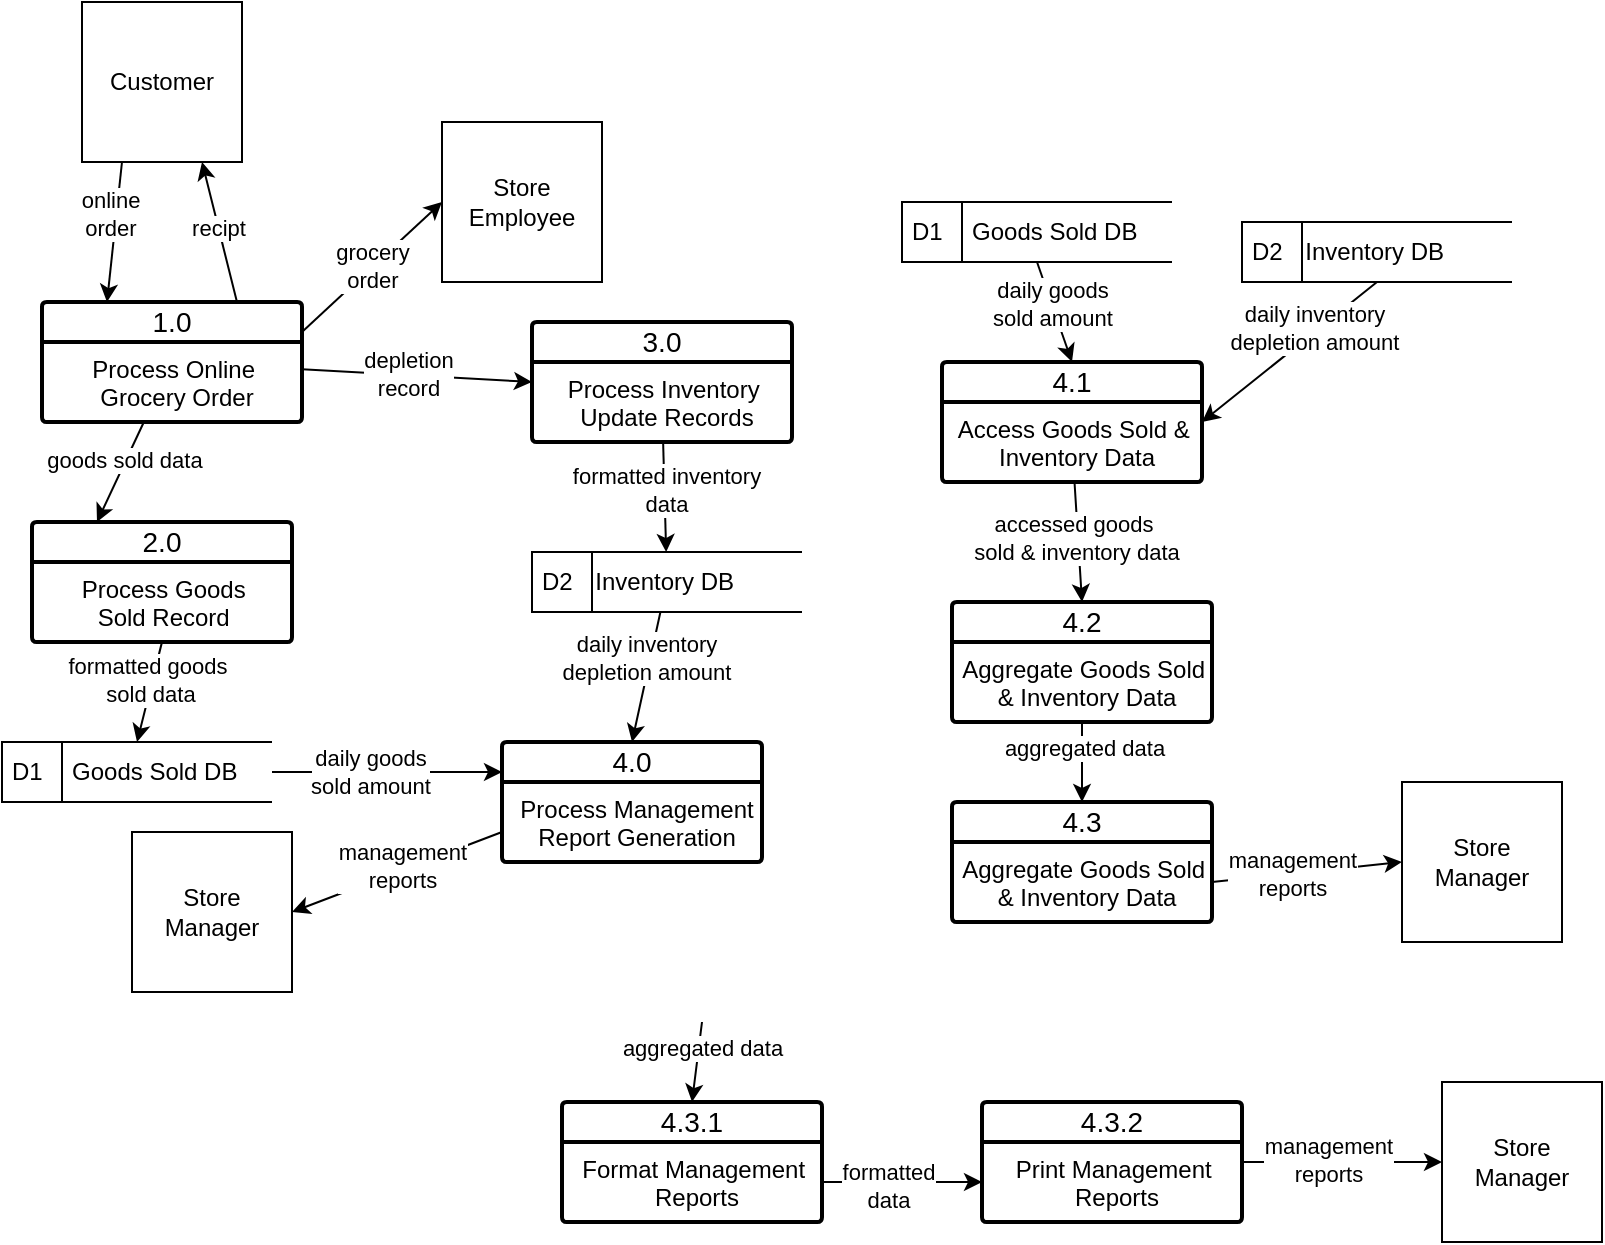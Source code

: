 <mxfile version="24.8.4">
  <diagram name="Page-1" id="Dm_ecEkMfp2Rh_jy03LD">
    <mxGraphModel dx="1311" dy="517" grid="1" gridSize="10" guides="1" tooltips="1" connect="1" arrows="1" fold="1" page="1" pageScale="1" pageWidth="1100" pageHeight="850" math="0" shadow="0">
      <root>
        <mxCell id="0" />
        <mxCell id="1" parent="0" />
        <mxCell id="cvkW4ehz1avMD9mZ60WW-6" style="rounded=0;orthogonalLoop=1;jettySize=auto;html=1;entryX=0.75;entryY=1;entryDx=0;entryDy=0;exitX=0.75;exitY=0;exitDx=0;exitDy=0;" parent="1" source="cvkW4ehz1avMD9mZ60WW-19" target="cvkW4ehz1avMD9mZ60WW-4" edge="1">
          <mxGeometry relative="1" as="geometry">
            <mxPoint x="332.5" y="150" as="sourcePoint" />
          </mxGeometry>
        </mxCell>
        <mxCell id="cvkW4ehz1avMD9mZ60WW-8" value="recipt" style="edgeLabel;html=1;align=center;verticalAlign=middle;resizable=0;points=[];" parent="cvkW4ehz1avMD9mZ60WW-6" vertex="1" connectable="0">
          <mxGeometry x="0.061" relative="1" as="geometry">
            <mxPoint as="offset" />
          </mxGeometry>
        </mxCell>
        <mxCell id="cvkW4ehz1avMD9mZ60WW-5" style="rounded=0;orthogonalLoop=1;jettySize=auto;html=1;exitX=0.25;exitY=1;exitDx=0;exitDy=0;entryX=0.25;entryY=0;entryDx=0;entryDy=0;" parent="1" source="cvkW4ehz1avMD9mZ60WW-4" target="cvkW4ehz1avMD9mZ60WW-19" edge="1">
          <mxGeometry relative="1" as="geometry">
            <mxPoint x="267.5" y="150" as="targetPoint" />
          </mxGeometry>
        </mxCell>
        <mxCell id="cvkW4ehz1avMD9mZ60WW-7" value="online&lt;div&gt;order&lt;/div&gt;" style="edgeLabel;html=1;align=center;verticalAlign=middle;resizable=0;points=[];" parent="cvkW4ehz1avMD9mZ60WW-5" vertex="1" connectable="0">
          <mxGeometry x="-0.242" y="-3" relative="1" as="geometry">
            <mxPoint as="offset" />
          </mxGeometry>
        </mxCell>
        <mxCell id="cvkW4ehz1avMD9mZ60WW-4" value="Customer" style="whiteSpace=wrap;html=1;aspect=fixed;" parent="1" vertex="1">
          <mxGeometry x="260" y="10" width="80" height="80" as="geometry" />
        </mxCell>
        <mxCell id="cvkW4ehz1avMD9mZ60WW-9" value="Store Employee" style="whiteSpace=wrap;html=1;aspect=fixed;" parent="1" vertex="1">
          <mxGeometry x="440" y="70" width="80" height="80" as="geometry" />
        </mxCell>
        <mxCell id="cvkW4ehz1avMD9mZ60WW-10" value="Store Manager" style="whiteSpace=wrap;html=1;aspect=fixed;" parent="1" vertex="1">
          <mxGeometry x="285" y="425" width="80" height="80" as="geometry" />
        </mxCell>
        <mxCell id="cvkW4ehz1avMD9mZ60WW-14" value="grocery&lt;div&gt;order&lt;/div&gt;" style="rounded=0;orthogonalLoop=1;jettySize=auto;html=1;entryX=0;entryY=0.5;entryDx=0;entryDy=0;exitX=1;exitY=0.25;exitDx=0;exitDy=0;" parent="1" source="cvkW4ehz1avMD9mZ60WW-19" target="cvkW4ehz1avMD9mZ60WW-9" edge="1">
          <mxGeometry relative="1" as="geometry">
            <mxPoint x="460" y="110" as="sourcePoint" />
          </mxGeometry>
        </mxCell>
        <mxCell id="cvkW4ehz1avMD9mZ60WW-15" style="rounded=0;orthogonalLoop=1;jettySize=auto;html=1;entryX=1;entryY=0.5;entryDx=0;entryDy=0;exitX=0;exitY=0.75;exitDx=0;exitDy=0;" parent="1" source="cvkW4ehz1avMD9mZ60WW-27" target="cvkW4ehz1avMD9mZ60WW-10" edge="1">
          <mxGeometry relative="1" as="geometry">
            <mxPoint x="530" y="440" as="sourcePoint" />
            <mxPoint x="645" y="323.13" as="targetPoint" />
          </mxGeometry>
        </mxCell>
        <mxCell id="cvkW4ehz1avMD9mZ60WW-16" value="management&lt;div&gt;reports&lt;/div&gt;" style="edgeLabel;html=1;align=center;verticalAlign=middle;resizable=0;points=[];" parent="cvkW4ehz1avMD9mZ60WW-15" vertex="1" connectable="0">
          <mxGeometry x="-0.254" y="1" relative="1" as="geometry">
            <mxPoint x="-11" y="1" as="offset" />
          </mxGeometry>
        </mxCell>
        <mxCell id="cvkW4ehz1avMD9mZ60WW-30" style="rounded=0;orthogonalLoop=1;jettySize=auto;html=1;entryX=0.25;entryY=0;entryDx=0;entryDy=0;" parent="1" source="cvkW4ehz1avMD9mZ60WW-19" target="cvkW4ehz1avMD9mZ60WW-21" edge="1">
          <mxGeometry relative="1" as="geometry" />
        </mxCell>
        <mxCell id="cvkW4ehz1avMD9mZ60WW-32" value="goods sold data" style="edgeLabel;html=1;align=center;verticalAlign=middle;resizable=0;points=[];" parent="cvkW4ehz1avMD9mZ60WW-30" vertex="1" connectable="0">
          <mxGeometry x="-0.228" y="-1" relative="1" as="geometry">
            <mxPoint as="offset" />
          </mxGeometry>
        </mxCell>
        <mxCell id="cvkW4ehz1avMD9mZ60WW-31" style="rounded=0;orthogonalLoop=1;jettySize=auto;html=1;entryX=0;entryY=0.25;entryDx=0;entryDy=0;" parent="1" source="cvkW4ehz1avMD9mZ60WW-19" target="cvkW4ehz1avMD9mZ60WW-25" edge="1">
          <mxGeometry relative="1" as="geometry" />
        </mxCell>
        <mxCell id="cvkW4ehz1avMD9mZ60WW-33" value="depletion&lt;div&gt;record&lt;/div&gt;" style="edgeLabel;html=1;align=center;verticalAlign=middle;resizable=0;points=[];" parent="cvkW4ehz1avMD9mZ60WW-31" vertex="1" connectable="0">
          <mxGeometry x="-0.088" y="1" relative="1" as="geometry">
            <mxPoint as="offset" />
          </mxGeometry>
        </mxCell>
        <mxCell id="cvkW4ehz1avMD9mZ60WW-19" value="1.0" style="swimlane;childLayout=stackLayout;horizontal=1;startSize=20;horizontalStack=0;rounded=1;fontSize=14;fontStyle=0;strokeWidth=2;resizeParent=0;resizeLast=1;shadow=0;dashed=0;align=center;arcSize=4;whiteSpace=wrap;html=1;" parent="1" vertex="1">
          <mxGeometry x="240" y="160" width="130" height="60" as="geometry" />
        </mxCell>
        <mxCell id="cvkW4ehz1avMD9mZ60WW-20" value="Process Online&amp;nbsp;&lt;div&gt;Grocery Order&lt;/div&gt;" style="align=center;strokeColor=none;fillColor=none;spacingLeft=4;fontSize=12;verticalAlign=top;resizable=0;rotatable=0;part=1;html=1;" parent="cvkW4ehz1avMD9mZ60WW-19" vertex="1">
          <mxGeometry y="20" width="130" height="40" as="geometry" />
        </mxCell>
        <mxCell id="cvkW4ehz1avMD9mZ60WW-21" value="2.0" style="swimlane;childLayout=stackLayout;horizontal=1;startSize=20;horizontalStack=0;rounded=1;fontSize=14;fontStyle=0;strokeWidth=2;resizeParent=0;resizeLast=1;shadow=0;dashed=0;align=center;arcSize=4;whiteSpace=wrap;html=1;" parent="1" vertex="1">
          <mxGeometry x="235" y="270" width="130" height="60" as="geometry" />
        </mxCell>
        <mxCell id="cvkW4ehz1avMD9mZ60WW-22" value="Process&amp;nbsp;&lt;span style=&quot;background-color: initial;&quot;&gt;Goods&amp;nbsp;&lt;/span&gt;&lt;div&gt;&lt;span style=&quot;background-color: initial;&quot;&gt;Sold Record&amp;nbsp;&lt;/span&gt;&lt;/div&gt;" style="align=center;strokeColor=none;fillColor=none;spacingLeft=4;fontSize=12;verticalAlign=top;resizable=0;rotatable=0;part=1;html=1;" parent="cvkW4ehz1avMD9mZ60WW-21" vertex="1">
          <mxGeometry y="20" width="130" height="40" as="geometry" />
        </mxCell>
        <mxCell id="cvkW4ehz1avMD9mZ60WW-24" value="3.0" style="swimlane;childLayout=stackLayout;horizontal=1;startSize=20;horizontalStack=0;rounded=1;fontSize=14;fontStyle=0;strokeWidth=2;resizeParent=0;resizeLast=1;shadow=0;dashed=0;align=center;arcSize=4;whiteSpace=wrap;html=1;" parent="1" vertex="1">
          <mxGeometry x="485" y="170" width="130" height="60" as="geometry" />
        </mxCell>
        <mxCell id="cvkW4ehz1avMD9mZ60WW-25" value="Process Inventory&amp;nbsp;&lt;div&gt;Update Records&lt;/div&gt;" style="align=center;strokeColor=none;fillColor=none;spacingLeft=4;fontSize=12;verticalAlign=top;resizable=0;rotatable=0;part=1;html=1;" parent="cvkW4ehz1avMD9mZ60WW-24" vertex="1">
          <mxGeometry y="20" width="130" height="40" as="geometry" />
        </mxCell>
        <mxCell id="cvkW4ehz1avMD9mZ60WW-27" value="4.0" style="swimlane;childLayout=stackLayout;horizontal=1;startSize=20;horizontalStack=0;rounded=1;fontSize=14;fontStyle=0;strokeWidth=2;resizeParent=0;resizeLast=1;shadow=0;dashed=0;align=center;arcSize=4;whiteSpace=wrap;html=1;" parent="1" vertex="1">
          <mxGeometry x="470" y="380" width="130" height="60" as="geometry" />
        </mxCell>
        <mxCell id="cvkW4ehz1avMD9mZ60WW-28" value="Process Management&lt;div&gt;Report Generation&lt;/div&gt;" style="align=center;strokeColor=none;fillColor=none;spacingLeft=4;fontSize=12;verticalAlign=top;resizable=0;rotatable=0;part=1;html=1;" parent="cvkW4ehz1avMD9mZ60WW-27" vertex="1">
          <mxGeometry y="20" width="130" height="40" as="geometry" />
        </mxCell>
        <mxCell id="cvkW4ehz1avMD9mZ60WW-42" style="rounded=0;orthogonalLoop=1;jettySize=auto;html=1;entryX=0;entryY=0.25;entryDx=0;entryDy=0;" parent="1" source="cvkW4ehz1avMD9mZ60WW-35" target="cvkW4ehz1avMD9mZ60WW-27" edge="1">
          <mxGeometry relative="1" as="geometry" />
        </mxCell>
        <mxCell id="cvkW4ehz1avMD9mZ60WW-43" value="daily goods&lt;div&gt;sold amount&lt;/div&gt;" style="edgeLabel;html=1;align=center;verticalAlign=middle;resizable=0;points=[];" parent="cvkW4ehz1avMD9mZ60WW-42" vertex="1" connectable="0">
          <mxGeometry x="-0.156" relative="1" as="geometry">
            <mxPoint as="offset" />
          </mxGeometry>
        </mxCell>
        <mxCell id="cvkW4ehz1avMD9mZ60WW-35" value="D1&lt;span style=&quot;white-space: pre;&quot;&gt;&#x9;&lt;/span&gt;&amp;nbsp;Goods Sold DB" style="html=1;dashed=0;whiteSpace=wrap;shape=mxgraph.dfd.dataStoreID;align=left;spacingLeft=3;points=[[0,0],[0.5,0],[1,0],[0,0.5],[1,0.5],[0,1],[0.5,1],[1,1]];" parent="1" vertex="1">
          <mxGeometry x="220" y="380" width="135" height="30" as="geometry" />
        </mxCell>
        <mxCell id="cvkW4ehz1avMD9mZ60WW-36" style="rounded=0;orthogonalLoop=1;jettySize=auto;html=1;entryX=0.5;entryY=0;entryDx=0;entryDy=0;exitX=0.5;exitY=1;exitDx=0;exitDy=0;" parent="1" source="cvkW4ehz1avMD9mZ60WW-21" target="cvkW4ehz1avMD9mZ60WW-35" edge="1">
          <mxGeometry relative="1" as="geometry">
            <mxPoint x="301" y="320" as="sourcePoint" />
            <mxPoint x="278" y="280" as="targetPoint" />
          </mxGeometry>
        </mxCell>
        <mxCell id="cvkW4ehz1avMD9mZ60WW-37" value="formatted goods&amp;nbsp;&lt;div&gt;sold data&lt;/div&gt;" style="edgeLabel;html=1;align=center;verticalAlign=middle;resizable=0;points=[];" parent="cvkW4ehz1avMD9mZ60WW-36" vertex="1" connectable="0">
          <mxGeometry x="-0.228" y="-1" relative="1" as="geometry">
            <mxPoint as="offset" />
          </mxGeometry>
        </mxCell>
        <mxCell id="cvkW4ehz1avMD9mZ60WW-44" style="rounded=0;orthogonalLoop=1;jettySize=auto;html=1;entryX=0.5;entryY=0;entryDx=0;entryDy=0;" parent="1" source="cvkW4ehz1avMD9mZ60WW-38" target="cvkW4ehz1avMD9mZ60WW-27" edge="1">
          <mxGeometry relative="1" as="geometry" />
        </mxCell>
        <mxCell id="cvkW4ehz1avMD9mZ60WW-45" value="daily inventory&lt;div&gt;depletion amount&lt;/div&gt;" style="edgeLabel;html=1;align=center;verticalAlign=middle;resizable=0;points=[];" parent="cvkW4ehz1avMD9mZ60WW-44" vertex="1" connectable="0">
          <mxGeometry x="-0.3" y="-2" relative="1" as="geometry">
            <mxPoint as="offset" />
          </mxGeometry>
        </mxCell>
        <mxCell id="cvkW4ehz1avMD9mZ60WW-38" value="D2&lt;span style=&quot;white-space: pre;&quot;&gt;&#x9;&lt;/span&gt;Inventory DB" style="html=1;dashed=0;whiteSpace=wrap;shape=mxgraph.dfd.dataStoreID;align=left;spacingLeft=3;points=[[0,0],[0.5,0],[1,0],[0,0.5],[1,0.5],[0,1],[0.5,1],[1,1]];" parent="1" vertex="1">
          <mxGeometry x="485" y="285" width="135" height="30" as="geometry" />
        </mxCell>
        <mxCell id="cvkW4ehz1avMD9mZ60WW-40" style="rounded=0;orthogonalLoop=1;jettySize=auto;html=1;" parent="1" source="cvkW4ehz1avMD9mZ60WW-25" target="cvkW4ehz1avMD9mZ60WW-38" edge="1">
          <mxGeometry relative="1" as="geometry" />
        </mxCell>
        <mxCell id="cvkW4ehz1avMD9mZ60WW-41" value="formatted inventory&lt;div&gt;data&lt;/div&gt;" style="edgeLabel;html=1;align=center;verticalAlign=middle;resizable=0;points=[];" parent="cvkW4ehz1avMD9mZ60WW-40" vertex="1" connectable="0">
          <mxGeometry x="-0.331" y="1" relative="1" as="geometry">
            <mxPoint y="5" as="offset" />
          </mxGeometry>
        </mxCell>
        <mxCell id="cvkW4ehz1avMD9mZ60WW-49" value="4.1" style="swimlane;childLayout=stackLayout;horizontal=1;startSize=20;horizontalStack=0;rounded=1;fontSize=14;fontStyle=0;strokeWidth=2;resizeParent=0;resizeLast=1;shadow=0;dashed=0;align=center;arcSize=4;whiteSpace=wrap;html=1;" parent="1" vertex="1">
          <mxGeometry x="690" y="190" width="130" height="60" as="geometry" />
        </mxCell>
        <mxCell id="cvkW4ehz1avMD9mZ60WW-50" value="Access Goods Sold &amp;amp;&amp;nbsp;&lt;div&gt;Inventory Data&lt;/div&gt;" style="align=center;strokeColor=none;fillColor=none;spacingLeft=4;fontSize=12;verticalAlign=top;resizable=0;rotatable=0;part=1;html=1;" parent="cvkW4ehz1avMD9mZ60WW-49" vertex="1">
          <mxGeometry y="20" width="130" height="40" as="geometry" />
        </mxCell>
        <mxCell id="cvkW4ehz1avMD9mZ60WW-51" value="4.2" style="swimlane;childLayout=stackLayout;horizontal=1;startSize=20;horizontalStack=0;rounded=1;fontSize=14;fontStyle=0;strokeWidth=2;resizeParent=0;resizeLast=1;shadow=0;dashed=0;align=center;arcSize=4;whiteSpace=wrap;html=1;" parent="1" vertex="1">
          <mxGeometry x="695" y="310" width="130" height="60" as="geometry" />
        </mxCell>
        <mxCell id="cvkW4ehz1avMD9mZ60WW-52" value="Aggregate Goods Sold&amp;nbsp;&lt;div&gt;&amp;amp;&amp;nbsp;&lt;span style=&quot;background-color: initial;&quot;&gt;Inventory Data&lt;/span&gt;&lt;/div&gt;" style="align=center;strokeColor=none;fillColor=none;spacingLeft=4;fontSize=12;verticalAlign=top;resizable=0;rotatable=0;part=1;html=1;" parent="cvkW4ehz1avMD9mZ60WW-51" vertex="1">
          <mxGeometry y="20" width="130" height="40" as="geometry" />
        </mxCell>
        <mxCell id="cvkW4ehz1avMD9mZ60WW-54" value="4.3" style="swimlane;childLayout=stackLayout;horizontal=1;startSize=20;horizontalStack=0;rounded=1;fontSize=14;fontStyle=0;strokeWidth=2;resizeParent=0;resizeLast=1;shadow=0;dashed=0;align=center;arcSize=4;whiteSpace=wrap;html=1;" parent="1" vertex="1">
          <mxGeometry x="695" y="410" width="130" height="60" as="geometry" />
        </mxCell>
        <mxCell id="cvkW4ehz1avMD9mZ60WW-55" value="Aggregate Goods Sold&amp;nbsp;&lt;div&gt;&amp;amp;&amp;nbsp;&lt;span style=&quot;background-color: initial;&quot;&gt;Inventory Data&lt;/span&gt;&lt;/div&gt;" style="align=center;strokeColor=none;fillColor=none;spacingLeft=4;fontSize=12;verticalAlign=top;resizable=0;rotatable=0;part=1;html=1;" parent="cvkW4ehz1avMD9mZ60WW-54" vertex="1">
          <mxGeometry y="20" width="130" height="40" as="geometry" />
        </mxCell>
        <mxCell id="cvkW4ehz1avMD9mZ60WW-58" style="rounded=0;orthogonalLoop=1;jettySize=auto;html=1;entryX=0.5;entryY=0;entryDx=0;entryDy=0;exitX=0.5;exitY=1;exitDx=0;exitDy=0;" parent="1" source="PvyXQoFZYLxsmjjmdY2m-3" target="cvkW4ehz1avMD9mZ60WW-49" edge="1">
          <mxGeometry relative="1" as="geometry">
            <mxPoint x="757.5" y="125" as="sourcePoint" />
            <mxPoint x="802.5" y="159.13" as="targetPoint" />
          </mxGeometry>
        </mxCell>
        <mxCell id="cvkW4ehz1avMD9mZ60WW-59" value="daily goods&lt;div&gt;sold amount&lt;/div&gt;" style="edgeLabel;html=1;align=center;verticalAlign=middle;resizable=0;points=[];" parent="cvkW4ehz1avMD9mZ60WW-58" vertex="1" connectable="0">
          <mxGeometry x="-0.156" relative="1" as="geometry">
            <mxPoint as="offset" />
          </mxGeometry>
        </mxCell>
        <mxCell id="cvkW4ehz1avMD9mZ60WW-61" style="rounded=0;orthogonalLoop=1;jettySize=auto;html=1;entryX=1;entryY=0.25;entryDx=0;entryDy=0;exitX=0.5;exitY=1;exitDx=0;exitDy=0;" parent="1" source="PvyXQoFZYLxsmjjmdY2m-2" target="cvkW4ehz1avMD9mZ60WW-50" edge="1">
          <mxGeometry relative="1" as="geometry">
            <mxPoint x="897.5" y="160" as="sourcePoint" />
            <mxPoint x="930" y="270" as="targetPoint" />
          </mxGeometry>
        </mxCell>
        <mxCell id="cvkW4ehz1avMD9mZ60WW-62" value="daily inventory&lt;div&gt;depletion amount&lt;/div&gt;" style="edgeLabel;html=1;align=center;verticalAlign=middle;resizable=0;points=[];" parent="cvkW4ehz1avMD9mZ60WW-61" vertex="1" connectable="0">
          <mxGeometry x="-0.3" y="-2" relative="1" as="geometry">
            <mxPoint as="offset" />
          </mxGeometry>
        </mxCell>
        <mxCell id="cvkW4ehz1avMD9mZ60WW-63" style="rounded=0;orthogonalLoop=1;jettySize=auto;html=1;entryX=0.5;entryY=0;entryDx=0;entryDy=0;" parent="1" source="cvkW4ehz1avMD9mZ60WW-50" target="cvkW4ehz1avMD9mZ60WW-51" edge="1">
          <mxGeometry relative="1" as="geometry" />
        </mxCell>
        <mxCell id="cvkW4ehz1avMD9mZ60WW-64" value="accessed goods&amp;nbsp;&lt;div&gt;sold &amp;amp; inventory data&lt;/div&gt;" style="edgeLabel;html=1;align=center;verticalAlign=middle;resizable=0;points=[];" parent="cvkW4ehz1avMD9mZ60WW-63" vertex="1" connectable="0">
          <mxGeometry x="-0.083" y="-1" relative="1" as="geometry">
            <mxPoint as="offset" />
          </mxGeometry>
        </mxCell>
        <mxCell id="cvkW4ehz1avMD9mZ60WW-65" style="rounded=0;orthogonalLoop=1;jettySize=auto;html=1;entryX=0.5;entryY=0;entryDx=0;entryDy=0;" parent="1" source="cvkW4ehz1avMD9mZ60WW-52" target="cvkW4ehz1avMD9mZ60WW-54" edge="1">
          <mxGeometry relative="1" as="geometry" />
        </mxCell>
        <mxCell id="cvkW4ehz1avMD9mZ60WW-66" value="aggregated data" style="edgeLabel;html=1;align=center;verticalAlign=middle;resizable=0;points=[];" parent="cvkW4ehz1avMD9mZ60WW-65" vertex="1" connectable="0">
          <mxGeometry x="-0.383" y="1" relative="1" as="geometry">
            <mxPoint as="offset" />
          </mxGeometry>
        </mxCell>
        <mxCell id="cvkW4ehz1avMD9mZ60WW-67" style="rounded=0;orthogonalLoop=1;jettySize=auto;html=1;exitX=1;exitY=0.5;exitDx=0;exitDy=0;entryX=0;entryY=0.5;entryDx=0;entryDy=0;" parent="1" source="cvkW4ehz1avMD9mZ60WW-55" edge="1" target="PvyXQoFZYLxsmjjmdY2m-4">
          <mxGeometry relative="1" as="geometry">
            <mxPoint x="610" y="420" as="sourcePoint" />
            <mxPoint x="790" y="550" as="targetPoint" />
          </mxGeometry>
        </mxCell>
        <mxCell id="cvkW4ehz1avMD9mZ60WW-68" value="management&lt;div&gt;reports&lt;/div&gt;" style="edgeLabel;html=1;align=center;verticalAlign=middle;resizable=0;points=[];" parent="cvkW4ehz1avMD9mZ60WW-67" vertex="1" connectable="0">
          <mxGeometry x="-0.254" y="1" relative="1" as="geometry">
            <mxPoint x="5" as="offset" />
          </mxGeometry>
        </mxCell>
        <mxCell id="PvyXQoFZYLxsmjjmdY2m-2" value="D2&lt;span style=&quot;white-space: pre;&quot;&gt;&#x9;&lt;/span&gt;Inventory DB" style="html=1;dashed=0;whiteSpace=wrap;shape=mxgraph.dfd.dataStoreID;align=left;spacingLeft=3;points=[[0,0],[0.5,0],[1,0],[0,0.5],[1,0.5],[0,1],[0.5,1],[1,1]];" vertex="1" parent="1">
          <mxGeometry x="840" y="120" width="135" height="30" as="geometry" />
        </mxCell>
        <mxCell id="PvyXQoFZYLxsmjjmdY2m-3" value="D1&lt;span style=&quot;white-space: pre;&quot;&gt;&#x9;&lt;/span&gt;&amp;nbsp;Goods Sold DB" style="html=1;dashed=0;whiteSpace=wrap;shape=mxgraph.dfd.dataStoreID;align=left;spacingLeft=3;points=[[0,0],[0.5,0],[1,0],[0,0.5],[1,0.5],[0,1],[0.5,1],[1,1]];" vertex="1" parent="1">
          <mxGeometry x="670" y="110" width="135" height="30" as="geometry" />
        </mxCell>
        <mxCell id="PvyXQoFZYLxsmjjmdY2m-4" value="Store Manager" style="whiteSpace=wrap;html=1;aspect=fixed;" vertex="1" parent="1">
          <mxGeometry x="920" y="400" width="80" height="80" as="geometry" />
        </mxCell>
        <mxCell id="PvyXQoFZYLxsmjjmdY2m-7" style="rounded=0;orthogonalLoop=1;jettySize=auto;html=1;entryX=0.5;entryY=0;entryDx=0;entryDy=0;" edge="1" parent="1" target="PvyXQoFZYLxsmjjmdY2m-9">
          <mxGeometry relative="1" as="geometry">
            <mxPoint x="570" y="520" as="sourcePoint" />
            <mxPoint x="570" y="560" as="targetPoint" />
          </mxGeometry>
        </mxCell>
        <mxCell id="PvyXQoFZYLxsmjjmdY2m-8" value="aggregated data" style="edgeLabel;html=1;align=center;verticalAlign=middle;resizable=0;points=[];" vertex="1" connectable="0" parent="PvyXQoFZYLxsmjjmdY2m-7">
          <mxGeometry x="-0.383" y="1" relative="1" as="geometry">
            <mxPoint as="offset" />
          </mxGeometry>
        </mxCell>
        <mxCell id="PvyXQoFZYLxsmjjmdY2m-9" value="4.3.1" style="swimlane;childLayout=stackLayout;horizontal=1;startSize=20;horizontalStack=0;rounded=1;fontSize=14;fontStyle=0;strokeWidth=2;resizeParent=0;resizeLast=1;shadow=0;dashed=0;align=center;arcSize=4;whiteSpace=wrap;html=1;" vertex="1" parent="1">
          <mxGeometry x="500" y="560" width="130" height="60" as="geometry" />
        </mxCell>
        <mxCell id="PvyXQoFZYLxsmjjmdY2m-10" value="Format Management&amp;nbsp;&lt;div&gt;Reports&lt;/div&gt;" style="align=center;strokeColor=none;fillColor=none;spacingLeft=4;fontSize=12;verticalAlign=top;resizable=0;rotatable=0;part=1;html=1;" vertex="1" parent="PvyXQoFZYLxsmjjmdY2m-9">
          <mxGeometry y="20" width="130" height="40" as="geometry" />
        </mxCell>
        <mxCell id="PvyXQoFZYLxsmjjmdY2m-13" value="4.3.2" style="swimlane;childLayout=stackLayout;horizontal=1;startSize=20;horizontalStack=0;rounded=1;fontSize=14;fontStyle=0;strokeWidth=2;resizeParent=0;resizeLast=1;shadow=0;dashed=0;align=center;arcSize=4;whiteSpace=wrap;html=1;" vertex="1" parent="1">
          <mxGeometry x="710" y="560" width="130" height="60" as="geometry" />
        </mxCell>
        <mxCell id="PvyXQoFZYLxsmjjmdY2m-14" value="Print Management&amp;nbsp;&lt;div&gt;Reports&lt;/div&gt;" style="align=center;strokeColor=none;fillColor=none;spacingLeft=4;fontSize=12;verticalAlign=top;resizable=0;rotatable=0;part=1;html=1;" vertex="1" parent="PvyXQoFZYLxsmjjmdY2m-13">
          <mxGeometry y="20" width="130" height="40" as="geometry" />
        </mxCell>
        <mxCell id="PvyXQoFZYLxsmjjmdY2m-15" style="rounded=0;orthogonalLoop=1;jettySize=auto;html=1;entryX=0;entryY=0.5;entryDx=0;entryDy=0;exitX=1;exitY=0.5;exitDx=0;exitDy=0;" edge="1" parent="1" source="PvyXQoFZYLxsmjjmdY2m-10" target="PvyXQoFZYLxsmjjmdY2m-14">
          <mxGeometry relative="1" as="geometry" />
        </mxCell>
        <mxCell id="PvyXQoFZYLxsmjjmdY2m-16" value="formatted&lt;div&gt;data&lt;/div&gt;" style="edgeLabel;html=1;align=center;verticalAlign=middle;resizable=0;points=[];" vertex="1" connectable="0" parent="PvyXQoFZYLxsmjjmdY2m-15">
          <mxGeometry x="-0.185" y="-2" relative="1" as="geometry">
            <mxPoint as="offset" />
          </mxGeometry>
        </mxCell>
        <mxCell id="PvyXQoFZYLxsmjjmdY2m-17" value="Store Manager" style="whiteSpace=wrap;html=1;aspect=fixed;" vertex="1" parent="1">
          <mxGeometry x="940" y="550" width="80" height="80" as="geometry" />
        </mxCell>
        <mxCell id="PvyXQoFZYLxsmjjmdY2m-18" style="rounded=0;orthogonalLoop=1;jettySize=auto;html=1;exitX=1;exitY=0.25;exitDx=0;exitDy=0;entryX=0;entryY=0.5;entryDx=0;entryDy=0;" edge="1" parent="1" source="PvyXQoFZYLxsmjjmdY2m-14" target="PvyXQoFZYLxsmjjmdY2m-17">
          <mxGeometry relative="1" as="geometry">
            <mxPoint x="835" y="460" as="sourcePoint" />
            <mxPoint x="930" y="450" as="targetPoint" />
          </mxGeometry>
        </mxCell>
        <mxCell id="PvyXQoFZYLxsmjjmdY2m-19" value="management&lt;div&gt;reports&lt;/div&gt;" style="edgeLabel;html=1;align=center;verticalAlign=middle;resizable=0;points=[];" vertex="1" connectable="0" parent="PvyXQoFZYLxsmjjmdY2m-18">
          <mxGeometry x="-0.254" y="1" relative="1" as="geometry">
            <mxPoint x="5" as="offset" />
          </mxGeometry>
        </mxCell>
      </root>
    </mxGraphModel>
  </diagram>
</mxfile>
